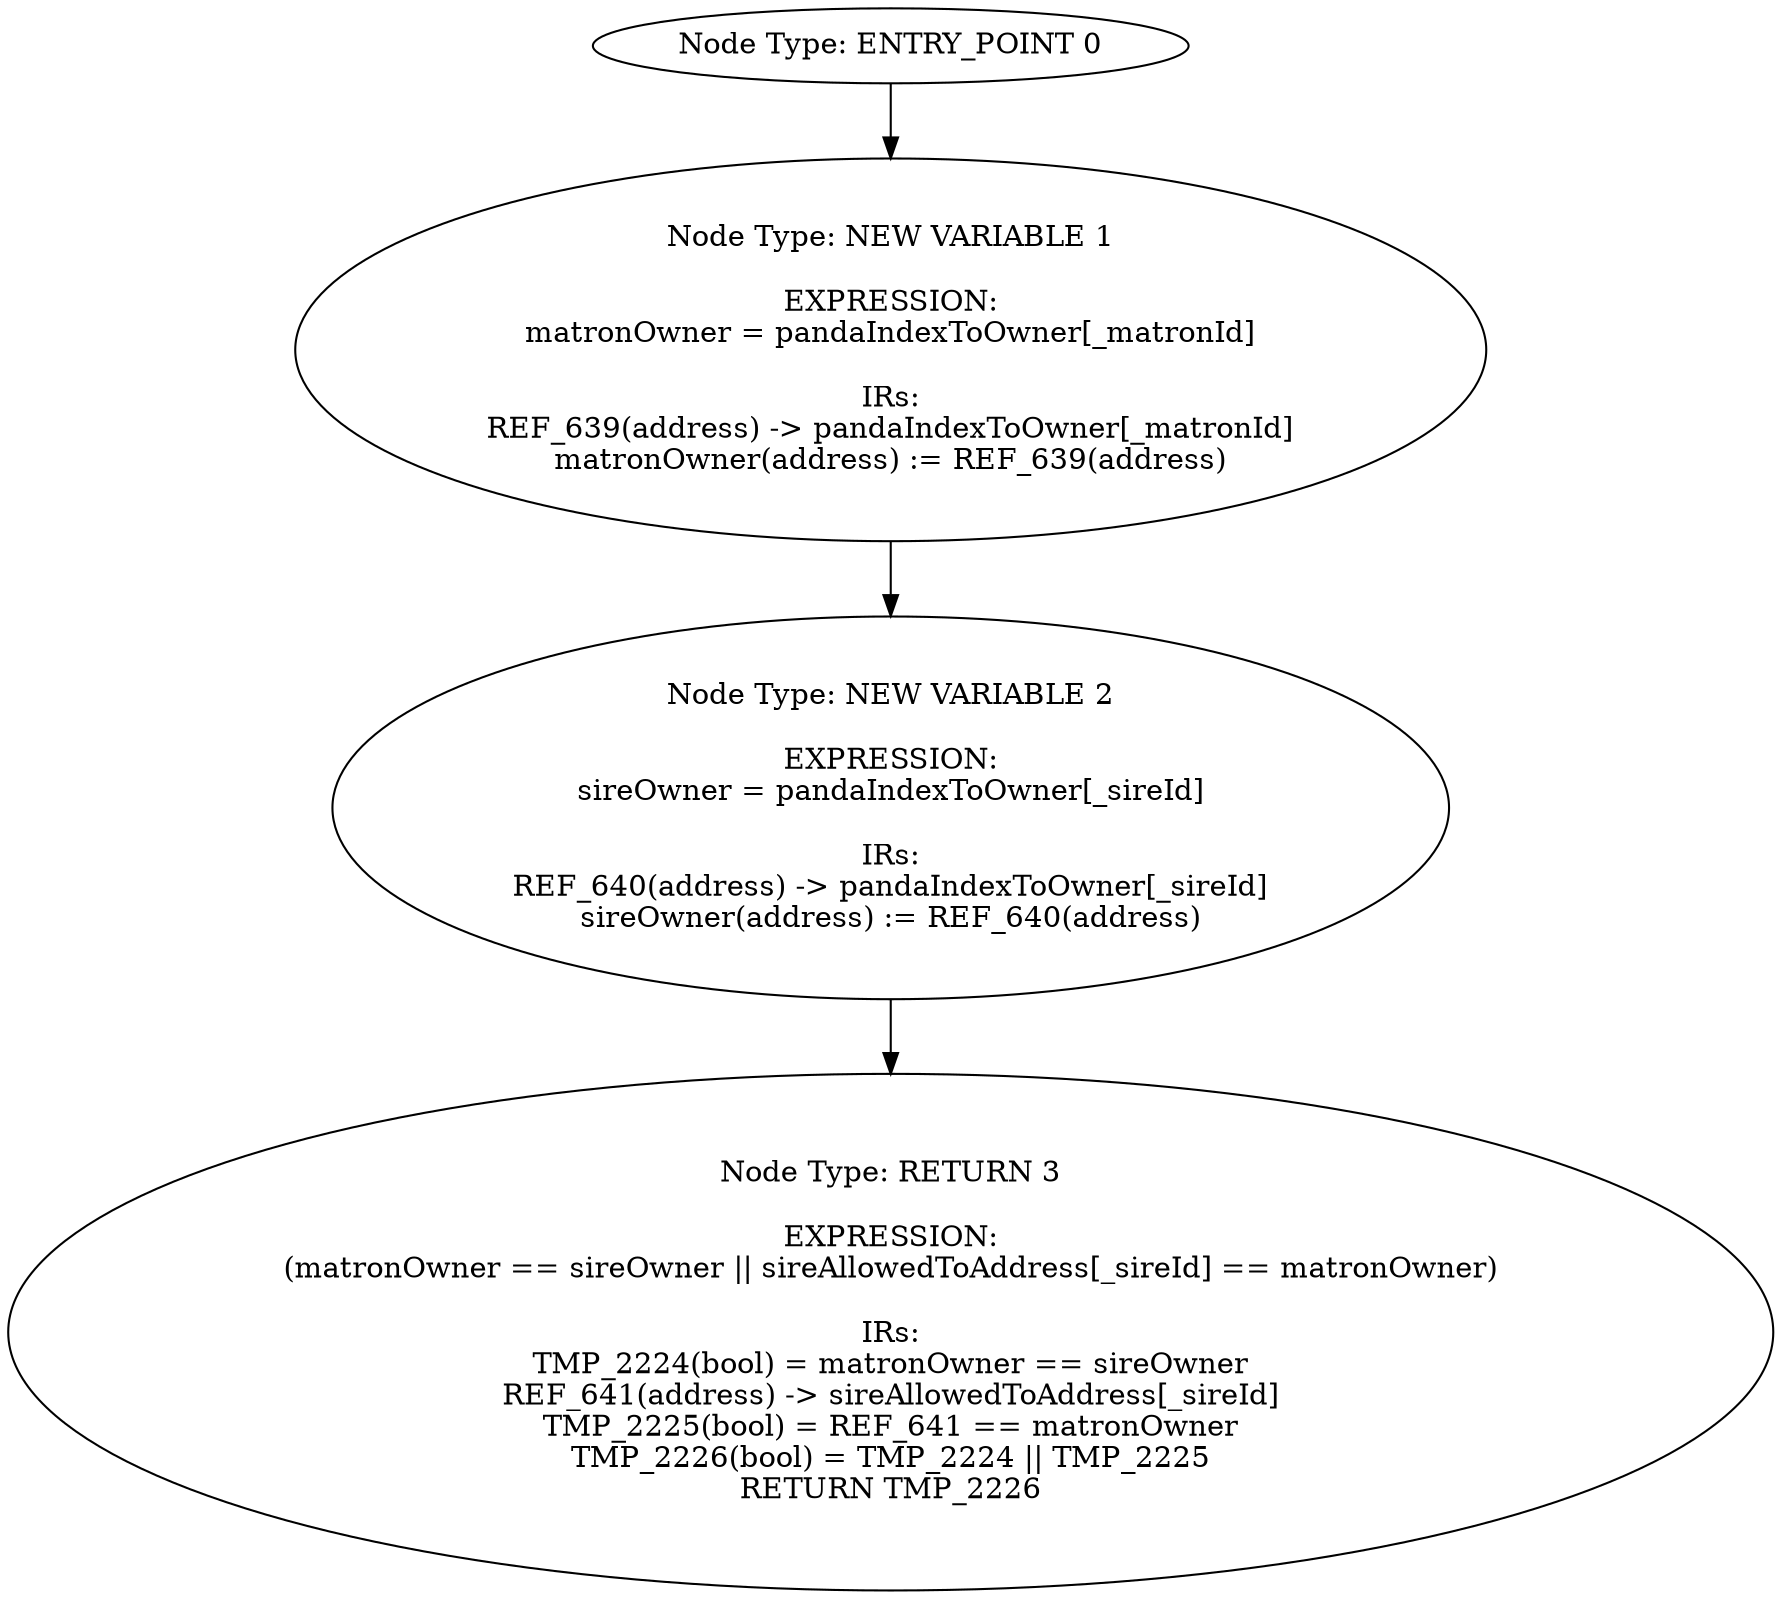 digraph{
0[label="Node Type: ENTRY_POINT 0
"];
0->1;
1[label="Node Type: NEW VARIABLE 1

EXPRESSION:
matronOwner = pandaIndexToOwner[_matronId]

IRs:
REF_639(address) -> pandaIndexToOwner[_matronId]
matronOwner(address) := REF_639(address)"];
1->2;
2[label="Node Type: NEW VARIABLE 2

EXPRESSION:
sireOwner = pandaIndexToOwner[_sireId]

IRs:
REF_640(address) -> pandaIndexToOwner[_sireId]
sireOwner(address) := REF_640(address)"];
2->3;
3[label="Node Type: RETURN 3

EXPRESSION:
(matronOwner == sireOwner || sireAllowedToAddress[_sireId] == matronOwner)

IRs:
TMP_2224(bool) = matronOwner == sireOwner
REF_641(address) -> sireAllowedToAddress[_sireId]
TMP_2225(bool) = REF_641 == matronOwner
TMP_2226(bool) = TMP_2224 || TMP_2225
RETURN TMP_2226"];
}
